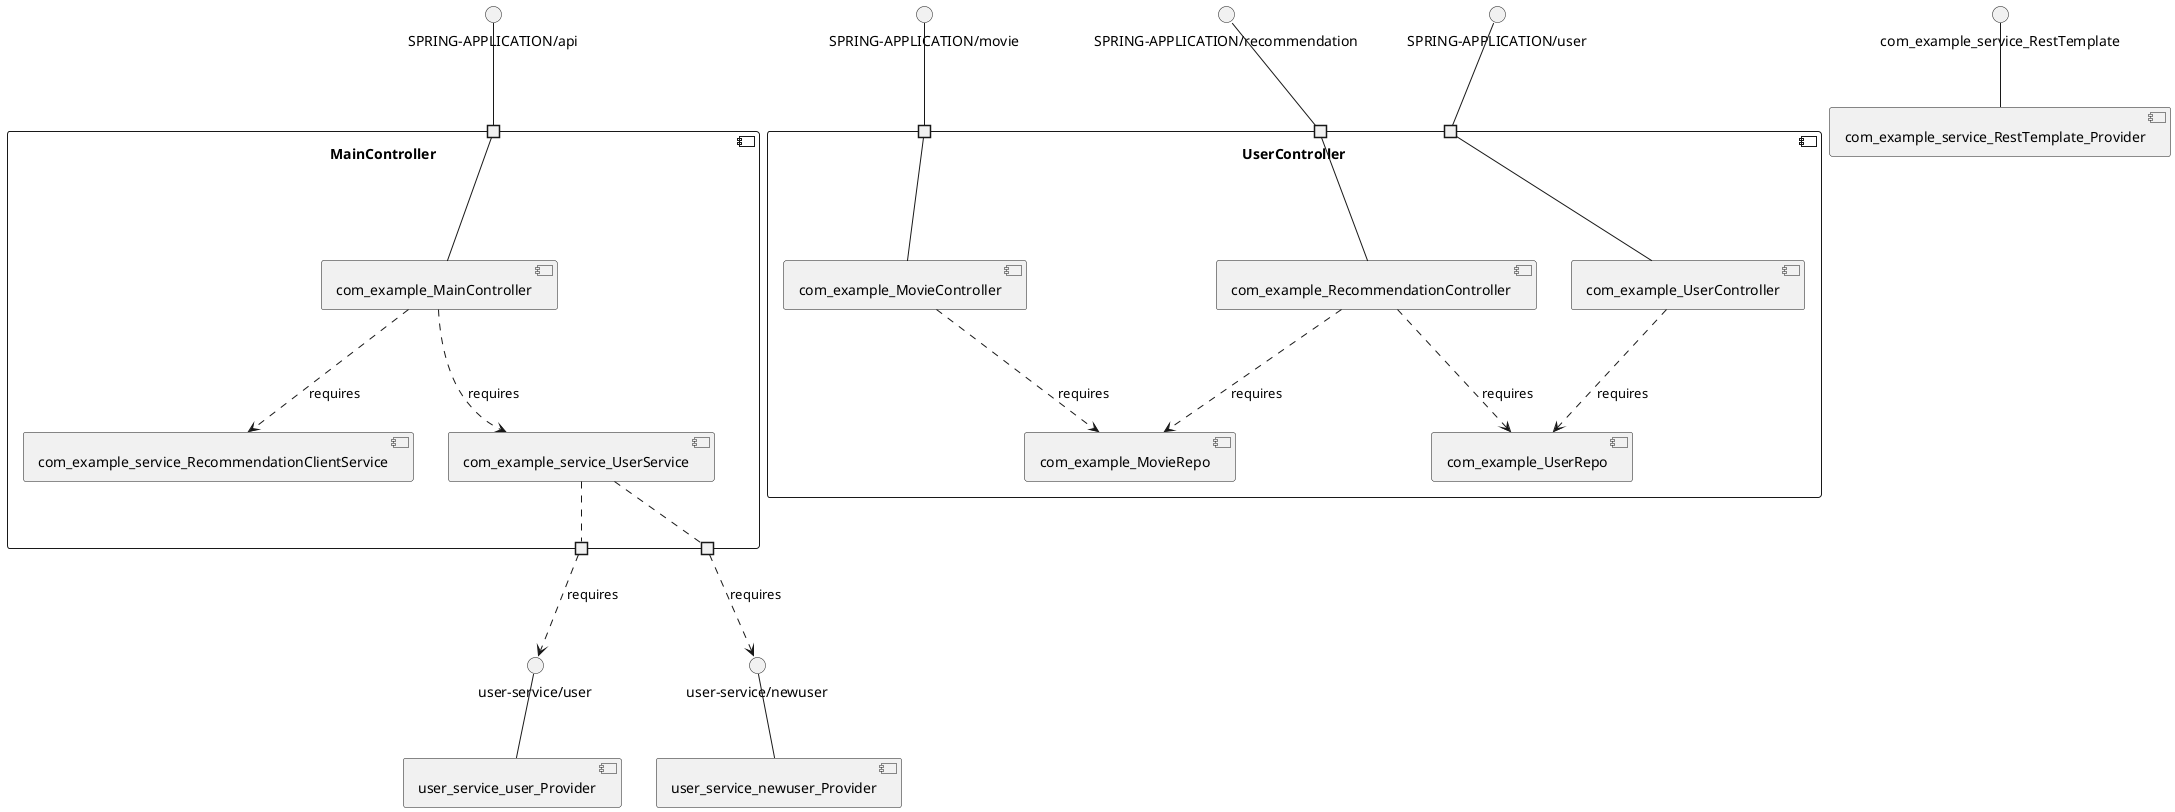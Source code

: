 @startuml
skinparam fixCircleLabelOverlapping true
skinparam componentStyle uml2
component "MainController\n\n\n\n\n\n" {
[com_example_MainController]
[com_example_service_UserService]
[com_example_service_RecommendationClientService]
portin " " as MainController_requires_SPRING_APPLICATION_api
portout " " as MainController_provides_user_service_user
portout " " as MainController_provides_user_service_newuser
[com_example_MainController]..>[com_example_service_RecommendationClientService] : requires
[com_example_MainController]..>[com_example_service_UserService] : requires
"MainController_requires_SPRING_APPLICATION_api"--[com_example_MainController]
[com_example_service_UserService].."MainController_provides_user_service_newuser"
[com_example_service_UserService].."MainController_provides_user_service_user"
}
interface "SPRING-APPLICATION/api" as interface.SPRING_APPLICATION_api
interface.SPRING_APPLICATION_api--"MainController_requires_SPRING_APPLICATION_api"
interface "user-service/newuser" as interface.user_service_newuser
"MainController_provides_user_service_newuser"..>interface.user_service_newuser : requires
interface "user-service/user" as interface.user_service_user
"MainController_provides_user_service_user"..>interface.user_service_user : requires
component "UserController\n\n\n\n\n\n" {
[com_example_UserRepo]
[com_example_MovieRepo]
[com_example_UserController]
[com_example_MovieController]
[com_example_RecommendationController]
portin " " as UserController_requires_SPRING_APPLICATION_movie
portin " " as UserController_requires_SPRING_APPLICATION_user
portin " " as UserController_requires_SPRING_APPLICATION_recommendation
[com_example_MovieController]..>[com_example_MovieRepo] : requires
[com_example_UserController]..>[com_example_UserRepo] : requires
[com_example_RecommendationController]..>[com_example_UserRepo] : requires
[com_example_RecommendationController]..>[com_example_MovieRepo] : requires
"UserController_requires_SPRING_APPLICATION_user"--[com_example_UserController]
"UserController_requires_SPRING_APPLICATION_recommendation"--[com_example_RecommendationController]
"UserController_requires_SPRING_APPLICATION_movie"--[com_example_MovieController]
}
interface "SPRING-APPLICATION/movie" as interface.SPRING_APPLICATION_movie
interface.SPRING_APPLICATION_movie--"UserController_requires_SPRING_APPLICATION_movie"
interface "SPRING-APPLICATION/recommendation" as interface.SPRING_APPLICATION_recommendation
interface.SPRING_APPLICATION_recommendation--"UserController_requires_SPRING_APPLICATION_recommendation"
interface "SPRING-APPLICATION/user" as interface.SPRING_APPLICATION_user
interface.SPRING_APPLICATION_user--"UserController_requires_SPRING_APPLICATION_user"
interface "com_example_service_RestTemplate" as interface.com_example_service_RestTemplate
interface.com_example_service_RestTemplate--[com_example_service_RestTemplate_Provider]
interface "user-service/newuser" as interface.user_service_newuser
interface.user_service_newuser--[user_service_newuser_Provider]
interface "user-service/user" as interface.user_service_user
interface.user_service_user--[user_service_user_Provider]

@enduml
